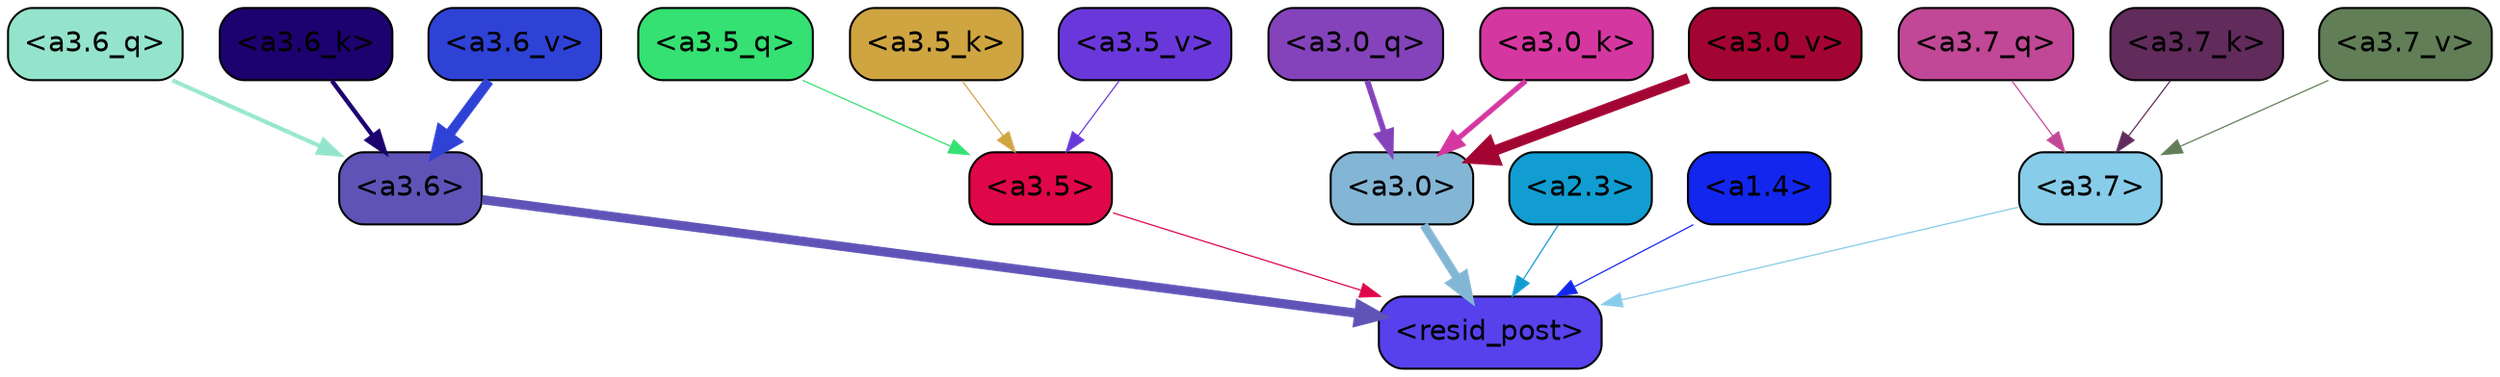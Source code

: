 strict digraph "" {
	graph [bgcolor=transparent,
		layout=dot,
		overlap=false,
		splines=true
	];
	"<a3.7>"	[color=black,
		fillcolor="#87cce9",
		fontname=Helvetica,
		shape=box,
		style="filled, rounded"];
	"<resid_post>"	[color=black,
		fillcolor="#5641ec",
		fontname=Helvetica,
		shape=box,
		style="filled, rounded"];
	"<a3.7>" -> "<resid_post>"	[color="#87cce9",
		penwidth=0.6239100098609924];
	"<a3.6>"	[color=black,
		fillcolor="#5f53b7",
		fontname=Helvetica,
		shape=box,
		style="filled, rounded"];
	"<a3.6>" -> "<resid_post>"	[color="#5f53b7",
		penwidth=4.569062113761902];
	"<a3.5>"	[color=black,
		fillcolor="#df0747",
		fontname=Helvetica,
		shape=box,
		style="filled, rounded"];
	"<a3.5>" -> "<resid_post>"	[color="#df0747",
		penwidth=0.6];
	"<a3.0>"	[color=black,
		fillcolor="#83b6d5",
		fontname=Helvetica,
		shape=box,
		style="filled, rounded"];
	"<a3.0>" -> "<resid_post>"	[color="#83b6d5",
		penwidth=4.283544182777405];
	"<a2.3>"	[color=black,
		fillcolor="#119dd1",
		fontname=Helvetica,
		shape=box,
		style="filled, rounded"];
	"<a2.3>" -> "<resid_post>"	[color="#119dd1",
		penwidth=0.6];
	"<a1.4>"	[color=black,
		fillcolor="#1326ee",
		fontname=Helvetica,
		shape=box,
		style="filled, rounded"];
	"<a1.4>" -> "<resid_post>"	[color="#1326ee",
		penwidth=0.6];
	"<a3.7_q>"	[color=black,
		fillcolor="#c04896",
		fontname=Helvetica,
		shape=box,
		style="filled, rounded"];
	"<a3.7_q>" -> "<a3.7>"	[color="#c04896",
		penwidth=0.6];
	"<a3.6_q>"	[color=black,
		fillcolor="#94e4cc",
		fontname=Helvetica,
		shape=box,
		style="filled, rounded"];
	"<a3.6_q>" -> "<a3.6>"	[color="#94e4cc",
		penwidth=2.03758105635643];
	"<a3.5_q>"	[color=black,
		fillcolor="#34e172",
		fontname=Helvetica,
		shape=box,
		style="filled, rounded"];
	"<a3.5_q>" -> "<a3.5>"	[color="#34e172",
		penwidth=0.6];
	"<a3.0_q>"	[color=black,
		fillcolor="#8443bb",
		fontname=Helvetica,
		shape=box,
		style="filled, rounded"];
	"<a3.0_q>" -> "<a3.0>"	[color="#8443bb",
		penwidth=2.8638100624084473];
	"<a3.7_k>"	[color=black,
		fillcolor="#612b5b",
		fontname=Helvetica,
		shape=box,
		style="filled, rounded"];
	"<a3.7_k>" -> "<a3.7>"	[color="#612b5b",
		penwidth=0.6];
	"<a3.6_k>"	[color=black,
		fillcolor="#1c026e",
		fontname=Helvetica,
		shape=box,
		style="filled, rounded"];
	"<a3.6_k>" -> "<a3.6>"	[color="#1c026e",
		penwidth=2.174198240041733];
	"<a3.5_k>"	[color=black,
		fillcolor="#cfa541",
		fontname=Helvetica,
		shape=box,
		style="filled, rounded"];
	"<a3.5_k>" -> "<a3.5>"	[color="#cfa541",
		penwidth=0.6];
	"<a3.0_k>"	[color=black,
		fillcolor="#d537a1",
		fontname=Helvetica,
		shape=box,
		style="filled, rounded"];
	"<a3.0_k>" -> "<a3.0>"	[color="#d537a1",
		penwidth=2.6274144649505615];
	"<a3.7_v>"	[color=black,
		fillcolor="#617e57",
		fontname=Helvetica,
		shape=box,
		style="filled, rounded"];
	"<a3.7_v>" -> "<a3.7>"	[color="#617e57",
		penwidth=0.6];
	"<a3.6_v>"	[color=black,
		fillcolor="#2e42d6",
		fontname=Helvetica,
		shape=box,
		style="filled, rounded"];
	"<a3.6_v>" -> "<a3.6>"	[color="#2e42d6",
		penwidth=5.002329230308533];
	"<a3.5_v>"	[color=black,
		fillcolor="#6a38da",
		fontname=Helvetica,
		shape=box,
		style="filled, rounded"];
	"<a3.5_v>" -> "<a3.5>"	[color="#6a38da",
		penwidth=0.6];
	"<a3.0_v>"	[color=black,
		fillcolor="#a30533",
		fontname=Helvetica,
		shape=box,
		style="filled, rounded"];
	"<a3.0_v>" -> "<a3.0>"	[color="#a30533",
		penwidth=5.188832879066467];
}
